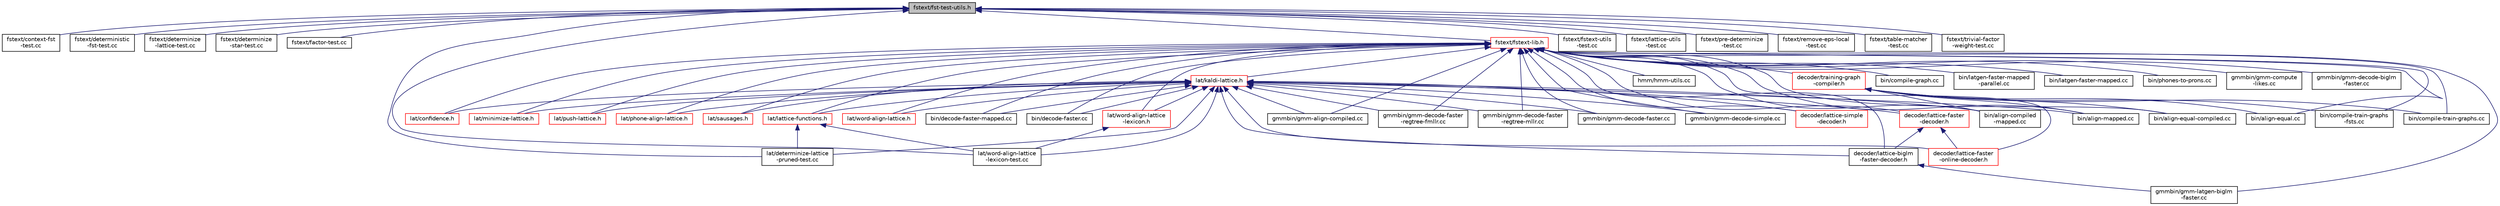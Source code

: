 digraph "fstext/fst-test-utils.h"
{
  edge [fontname="Helvetica",fontsize="10",labelfontname="Helvetica",labelfontsize="10"];
  node [fontname="Helvetica",fontsize="10",shape=record];
  Node29 [label="fstext/fst-test-utils.h",height=0.2,width=0.4,color="black", fillcolor="grey75", style="filled", fontcolor="black"];
  Node29 -> Node30 [dir="back",color="midnightblue",fontsize="10",style="solid",fontname="Helvetica"];
  Node30 [label="fstext/context-fst\l-test.cc",height=0.2,width=0.4,color="black", fillcolor="white", style="filled",URL="$context-fst-test_8cc.html"];
  Node29 -> Node31 [dir="back",color="midnightblue",fontsize="10",style="solid",fontname="Helvetica"];
  Node31 [label="fstext/deterministic\l-fst-test.cc",height=0.2,width=0.4,color="black", fillcolor="white", style="filled",URL="$deterministic-fst-test_8cc.html"];
  Node29 -> Node32 [dir="back",color="midnightblue",fontsize="10",style="solid",fontname="Helvetica"];
  Node32 [label="fstext/determinize\l-lattice-test.cc",height=0.2,width=0.4,color="black", fillcolor="white", style="filled",URL="$determinize-lattice-test_8cc.html"];
  Node29 -> Node33 [dir="back",color="midnightblue",fontsize="10",style="solid",fontname="Helvetica"];
  Node33 [label="fstext/determinize\l-star-test.cc",height=0.2,width=0.4,color="black", fillcolor="white", style="filled",URL="$determinize-star-test_8cc.html"];
  Node29 -> Node34 [dir="back",color="midnightblue",fontsize="10",style="solid",fontname="Helvetica"];
  Node34 [label="fstext/factor-test.cc",height=0.2,width=0.4,color="black", fillcolor="white", style="filled",URL="$factor-test_8cc.html"];
  Node29 -> Node35 [dir="back",color="midnightblue",fontsize="10",style="solid",fontname="Helvetica"];
  Node35 [label="fstext/fstext-lib.h",height=0.2,width=0.4,color="red", fillcolor="white", style="filled",URL="$fstext-lib_8h.html"];
  Node35 -> Node36 [dir="back",color="midnightblue",fontsize="10",style="solid",fontname="Helvetica"];
  Node36 [label="lat/kaldi-lattice.h",height=0.2,width=0.4,color="red", fillcolor="white", style="filled",URL="$kaldi-lattice_8h.html"];
  Node36 -> Node93 [dir="back",color="midnightblue",fontsize="10",style="solid",fontname="Helvetica"];
  Node93 [label="decoder/lattice-faster\l-decoder.h",height=0.2,width=0.4,color="red", fillcolor="white", style="filled",URL="$lattice-faster-decoder_8h.html"];
  Node93 -> Node112 [dir="back",color="midnightblue",fontsize="10",style="solid",fontname="Helvetica"];
  Node112 [label="decoder/lattice-biglm\l-faster-decoder.h",height=0.2,width=0.4,color="black", fillcolor="white", style="filled",URL="$lattice-biglm-faster-decoder_8h.html"];
  Node112 -> Node113 [dir="back",color="midnightblue",fontsize="10",style="solid",fontname="Helvetica"];
  Node113 [label="gmmbin/gmm-latgen-biglm\l-faster.cc",height=0.2,width=0.4,color="black", fillcolor="white", style="filled",URL="$gmm-latgen-biglm-faster_8cc.html"];
  Node93 -> Node115 [dir="back",color="midnightblue",fontsize="10",style="solid",fontname="Helvetica"];
  Node115 [label="decoder/lattice-faster\l-online-decoder.h",height=0.2,width=0.4,color="red", fillcolor="white", style="filled",URL="$lattice-faster-online-decoder_8h.html"];
  Node36 -> Node117 [dir="back",color="midnightblue",fontsize="10",style="solid",fontname="Helvetica"];
  Node117 [label="decoder/lattice-simple\l-decoder.h",height=0.2,width=0.4,color="red", fillcolor="white", style="filled",URL="$lattice-simple-decoder_8h.html"];
  Node36 -> Node126 [dir="back",color="midnightblue",fontsize="10",style="solid",fontname="Helvetica"];
  Node126 [label="lat/lattice-functions.h",height=0.2,width=0.4,color="red", fillcolor="white", style="filled",URL="$lattice-functions_8h.html"];
  Node126 -> Node120 [dir="back",color="midnightblue",fontsize="10",style="solid",fontname="Helvetica"];
  Node120 [label="lat/determinize-lattice\l-pruned-test.cc",height=0.2,width=0.4,color="black", fillcolor="white", style="filled",URL="$determinize-lattice-pruned-test_8cc.html"];
  Node126 -> Node42 [dir="back",color="midnightblue",fontsize="10",style="solid",fontname="Helvetica"];
  Node42 [label="lat/word-align-lattice\l-lexicon-test.cc",height=0.2,width=0.4,color="black", fillcolor="white", style="filled",URL="$word-align-lattice-lexicon-test_8cc.html"];
  Node36 -> Node112 [dir="back",color="midnightblue",fontsize="10",style="solid",fontname="Helvetica"];
  Node36 -> Node115 [dir="back",color="midnightblue",fontsize="10",style="solid",fontname="Helvetica"];
  Node36 -> Node181 [dir="back",color="midnightblue",fontsize="10",style="solid",fontname="Helvetica"];
  Node181 [label="lat/confidence.h",height=0.2,width=0.4,color="red", fillcolor="white", style="filled",URL="$confidence_8h.html"];
  Node36 -> Node120 [dir="back",color="midnightblue",fontsize="10",style="solid",fontname="Helvetica"];
  Node36 -> Node182 [dir="back",color="midnightblue",fontsize="10",style="solid",fontname="Helvetica"];
  Node182 [label="lat/minimize-lattice.h",height=0.2,width=0.4,color="red", fillcolor="white", style="filled",URL="$minimize-lattice_8h.html"];
  Node36 -> Node186 [dir="back",color="midnightblue",fontsize="10",style="solid",fontname="Helvetica"];
  Node186 [label="lat/push-lattice.h",height=0.2,width=0.4,color="red", fillcolor="white", style="filled",URL="$push-lattice_8h.html"];
  Node36 -> Node192 [dir="back",color="midnightblue",fontsize="10",style="solid",fontname="Helvetica"];
  Node192 [label="lat/phone-align-lattice.h",height=0.2,width=0.4,color="red", fillcolor="white", style="filled",URL="$phone-align-lattice_8h.html"];
  Node36 -> Node194 [dir="back",color="midnightblue",fontsize="10",style="solid",fontname="Helvetica"];
  Node194 [label="lat/sausages.h",height=0.2,width=0.4,color="red", fillcolor="white", style="filled",URL="$sausages_8h.html"];
  Node36 -> Node42 [dir="back",color="midnightblue",fontsize="10",style="solid",fontname="Helvetica"];
  Node36 -> Node197 [dir="back",color="midnightblue",fontsize="10",style="solid",fontname="Helvetica"];
  Node197 [label="lat/word-align-lattice\l-lexicon.h",height=0.2,width=0.4,color="red", fillcolor="white", style="filled",URL="$word-align-lattice-lexicon_8h.html"];
  Node197 -> Node42 [dir="back",color="midnightblue",fontsize="10",style="solid",fontname="Helvetica"];
  Node36 -> Node198 [dir="back",color="midnightblue",fontsize="10",style="solid",fontname="Helvetica"];
  Node198 [label="lat/word-align-lattice.h",height=0.2,width=0.4,color="red", fillcolor="white", style="filled",URL="$word-align-lattice_8h.html"];
  Node36 -> Node55 [dir="back",color="midnightblue",fontsize="10",style="solid",fontname="Helvetica"];
  Node55 [label="bin/align-compiled\l-mapped.cc",height=0.2,width=0.4,color="black", fillcolor="white", style="filled",URL="$align-compiled-mapped_8cc.html"];
  Node36 -> Node95 [dir="back",color="midnightblue",fontsize="10",style="solid",fontname="Helvetica"];
  Node95 [label="bin/align-mapped.cc",height=0.2,width=0.4,color="black", fillcolor="white", style="filled",URL="$align-mapped_8cc.html"];
  Node36 -> Node85 [dir="back",color="midnightblue",fontsize="10",style="solid",fontname="Helvetica"];
  Node85 [label="bin/decode-faster-mapped.cc",height=0.2,width=0.4,color="black", fillcolor="white", style="filled",URL="$decode-faster-mapped_8cc.html"];
  Node36 -> Node86 [dir="back",color="midnightblue",fontsize="10",style="solid",fontname="Helvetica"];
  Node86 [label="bin/decode-faster.cc",height=0.2,width=0.4,color="black", fillcolor="white", style="filled",URL="$decode-faster_8cc.html"];
  Node36 -> Node70 [dir="back",color="midnightblue",fontsize="10",style="solid",fontname="Helvetica"];
  Node70 [label="gmmbin/gmm-align-compiled.cc",height=0.2,width=0.4,color="black", fillcolor="white", style="filled",URL="$gmm-align-compiled_8cc.html"];
  Node36 -> Node87 [dir="back",color="midnightblue",fontsize="10",style="solid",fontname="Helvetica"];
  Node87 [label="gmmbin/gmm-decode-faster\l-regtree-fmllr.cc",height=0.2,width=0.4,color="black", fillcolor="white", style="filled",URL="$gmm-decode-faster-regtree-fmllr_8cc.html"];
  Node36 -> Node88 [dir="back",color="midnightblue",fontsize="10",style="solid",fontname="Helvetica"];
  Node88 [label="gmmbin/gmm-decode-faster\l-regtree-mllr.cc",height=0.2,width=0.4,color="black", fillcolor="white", style="filled",URL="$gmm-decode-faster-regtree-mllr_8cc.html"];
  Node36 -> Node89 [dir="back",color="midnightblue",fontsize="10",style="solid",fontname="Helvetica"];
  Node89 [label="gmmbin/gmm-decode-faster.cc",height=0.2,width=0.4,color="black", fillcolor="white", style="filled",URL="$gmm-decode-faster_8cc.html"];
  Node36 -> Node179 [dir="back",color="midnightblue",fontsize="10",style="solid",fontname="Helvetica"];
  Node179 [label="gmmbin/gmm-decode-simple.cc",height=0.2,width=0.4,color="black", fillcolor="white", style="filled",URL="$gmm-decode-simple_8cc.html"];
  Node35 -> Node46 [dir="back",color="midnightblue",fontsize="10",style="solid",fontname="Helvetica"];
  Node46 [label="hmm/hmm-utils.cc",height=0.2,width=0.4,color="black", fillcolor="white", style="filled",URL="$hmm-utils_8cc.html"];
  Node35 -> Node93 [dir="back",color="midnightblue",fontsize="10",style="solid",fontname="Helvetica"];
  Node35 -> Node117 [dir="back",color="midnightblue",fontsize="10",style="solid",fontname="Helvetica"];
  Node35 -> Node126 [dir="back",color="midnightblue",fontsize="10",style="solid",fontname="Helvetica"];
  Node35 -> Node112 [dir="back",color="midnightblue",fontsize="10",style="solid",fontname="Helvetica"];
  Node35 -> Node115 [dir="back",color="midnightblue",fontsize="10",style="solid",fontname="Helvetica"];
  Node35 -> Node283 [dir="back",color="midnightblue",fontsize="10",style="solid",fontname="Helvetica"];
  Node283 [label="decoder/training-graph\l-compiler.h",height=0.2,width=0.4,color="red", fillcolor="white", style="filled",URL="$training-graph-compiler_8h.html"];
  Node283 -> Node55 [dir="back",color="midnightblue",fontsize="10",style="solid",fontname="Helvetica"];
  Node283 -> Node284 [dir="back",color="midnightblue",fontsize="10",style="solid",fontname="Helvetica"];
  Node284 [label="bin/align-equal-compiled.cc",height=0.2,width=0.4,color="black", fillcolor="white", style="filled",URL="$align-equal-compiled_8cc.html"];
  Node283 -> Node285 [dir="back",color="midnightblue",fontsize="10",style="solid",fontname="Helvetica"];
  Node285 [label="bin/align-equal.cc",height=0.2,width=0.4,color="black", fillcolor="white", style="filled",URL="$align-equal_8cc.html"];
  Node283 -> Node95 [dir="back",color="midnightblue",fontsize="10",style="solid",fontname="Helvetica"];
  Node283 -> Node286 [dir="back",color="midnightblue",fontsize="10",style="solid",fontname="Helvetica"];
  Node286 [label="bin/compile-train-graphs\l-fsts.cc",height=0.2,width=0.4,color="black", fillcolor="white", style="filled",URL="$compile-train-graphs-fsts_8cc.html"];
  Node283 -> Node287 [dir="back",color="midnightblue",fontsize="10",style="solid",fontname="Helvetica"];
  Node287 [label="bin/compile-train-graphs.cc",height=0.2,width=0.4,color="black", fillcolor="white", style="filled",URL="$compile-train-graphs_8cc.html"];
  Node35 -> Node181 [dir="back",color="midnightblue",fontsize="10",style="solid",fontname="Helvetica"];
  Node35 -> Node182 [dir="back",color="midnightblue",fontsize="10",style="solid",fontname="Helvetica"];
  Node35 -> Node186 [dir="back",color="midnightblue",fontsize="10",style="solid",fontname="Helvetica"];
  Node35 -> Node192 [dir="back",color="midnightblue",fontsize="10",style="solid",fontname="Helvetica"];
  Node35 -> Node194 [dir="back",color="midnightblue",fontsize="10",style="solid",fontname="Helvetica"];
  Node35 -> Node197 [dir="back",color="midnightblue",fontsize="10",style="solid",fontname="Helvetica"];
  Node35 -> Node198 [dir="back",color="midnightblue",fontsize="10",style="solid",fontname="Helvetica"];
  Node35 -> Node55 [dir="back",color="midnightblue",fontsize="10",style="solid",fontname="Helvetica"];
  Node35 -> Node284 [dir="back",color="midnightblue",fontsize="10",style="solid",fontname="Helvetica"];
  Node35 -> Node285 [dir="back",color="midnightblue",fontsize="10",style="solid",fontname="Helvetica"];
  Node35 -> Node95 [dir="back",color="midnightblue",fontsize="10",style="solid",fontname="Helvetica"];
  Node35 -> Node57 [dir="back",color="midnightblue",fontsize="10",style="solid",fontname="Helvetica"];
  Node57 [label="bin/compile-graph.cc",height=0.2,width=0.4,color="black", fillcolor="white", style="filled",URL="$compile-graph_8cc.html"];
  Node35 -> Node286 [dir="back",color="midnightblue",fontsize="10",style="solid",fontname="Helvetica"];
  Node35 -> Node287 [dir="back",color="midnightblue",fontsize="10",style="solid",fontname="Helvetica"];
  Node35 -> Node85 [dir="back",color="midnightblue",fontsize="10",style="solid",fontname="Helvetica"];
  Node35 -> Node86 [dir="back",color="midnightblue",fontsize="10",style="solid",fontname="Helvetica"];
  Node35 -> Node96 [dir="back",color="midnightblue",fontsize="10",style="solid",fontname="Helvetica"];
  Node96 [label="bin/latgen-faster-mapped\l-parallel.cc",height=0.2,width=0.4,color="black", fillcolor="white", style="filled",URL="$latgen-faster-mapped-parallel_8cc.html"];
  Node35 -> Node97 [dir="back",color="midnightblue",fontsize="10",style="solid",fontname="Helvetica"];
  Node97 [label="bin/latgen-faster-mapped.cc",height=0.2,width=0.4,color="black", fillcolor="white", style="filled",URL="$latgen-faster-mapped_8cc.html"];
  Node35 -> Node64 [dir="back",color="midnightblue",fontsize="10",style="solid",fontname="Helvetica"];
  Node64 [label="bin/phones-to-prons.cc",height=0.2,width=0.4,color="black", fillcolor="white", style="filled",URL="$phones-to-prons_8cc.html"];
  Node35 -> Node70 [dir="back",color="midnightblue",fontsize="10",style="solid",fontname="Helvetica"];
  Node35 -> Node288 [dir="back",color="midnightblue",fontsize="10",style="solid",fontname="Helvetica"];
  Node288 [label="gmmbin/gmm-compute\l-likes.cc",height=0.2,width=0.4,color="black", fillcolor="white", style="filled",URL="$gmm-compute-likes_8cc.html"];
  Node35 -> Node81 [dir="back",color="midnightblue",fontsize="10",style="solid",fontname="Helvetica"];
  Node81 [label="gmmbin/gmm-decode-biglm\l-faster.cc",height=0.2,width=0.4,color="black", fillcolor="white", style="filled",URL="$gmm-decode-biglm-faster_8cc.html"];
  Node35 -> Node87 [dir="back",color="midnightblue",fontsize="10",style="solid",fontname="Helvetica"];
  Node35 -> Node88 [dir="back",color="midnightblue",fontsize="10",style="solid",fontname="Helvetica"];
  Node35 -> Node89 [dir="back",color="midnightblue",fontsize="10",style="solid",fontname="Helvetica"];
  Node35 -> Node179 [dir="back",color="midnightblue",fontsize="10",style="solid",fontname="Helvetica"];
  Node35 -> Node113 [dir="back",color="midnightblue",fontsize="10",style="solid",fontname="Helvetica"];
  Node29 -> Node289 [dir="back",color="midnightblue",fontsize="10",style="solid",fontname="Helvetica"];
  Node289 [label="fstext/fstext-utils\l-test.cc",height=0.2,width=0.4,color="black", fillcolor="white", style="filled",URL="$fstext-utils-test_8cc.html"];
  Node29 -> Node290 [dir="back",color="midnightblue",fontsize="10",style="solid",fontname="Helvetica"];
  Node290 [label="fstext/lattice-utils\l-test.cc",height=0.2,width=0.4,color="black", fillcolor="white", style="filled",URL="$lattice-utils-test_8cc.html"];
  Node29 -> Node291 [dir="back",color="midnightblue",fontsize="10",style="solid",fontname="Helvetica"];
  Node291 [label="fstext/pre-determinize\l-test.cc",height=0.2,width=0.4,color="black", fillcolor="white", style="filled",URL="$pre-determinize-test_8cc.html"];
  Node29 -> Node292 [dir="back",color="midnightblue",fontsize="10",style="solid",fontname="Helvetica"];
  Node292 [label="fstext/remove-eps-local\l-test.cc",height=0.2,width=0.4,color="black", fillcolor="white", style="filled",URL="$remove-eps-local-test_8cc.html"];
  Node29 -> Node293 [dir="back",color="midnightblue",fontsize="10",style="solid",fontname="Helvetica"];
  Node293 [label="fstext/table-matcher\l-test.cc",height=0.2,width=0.4,color="black", fillcolor="white", style="filled",URL="$table-matcher-test_8cc.html"];
  Node29 -> Node294 [dir="back",color="midnightblue",fontsize="10",style="solid",fontname="Helvetica"];
  Node294 [label="fstext/trivial-factor\l-weight-test.cc",height=0.2,width=0.4,color="black", fillcolor="white", style="filled",URL="$trivial-factor-weight-test_8cc.html"];
  Node29 -> Node120 [dir="back",color="midnightblue",fontsize="10",style="solid",fontname="Helvetica"];
  Node29 -> Node42 [dir="back",color="midnightblue",fontsize="10",style="solid",fontname="Helvetica"];
}
